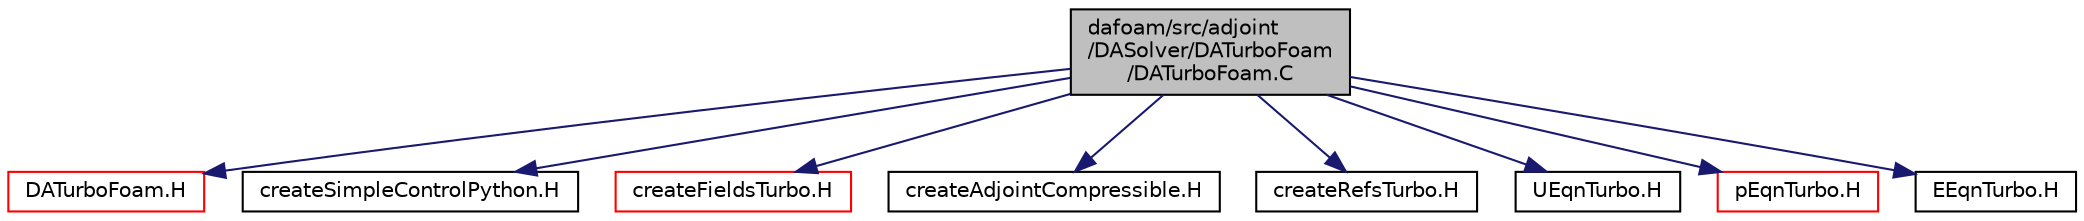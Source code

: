 digraph "dafoam/src/adjoint/DASolver/DATurboFoam/DATurboFoam.C"
{
  bgcolor="transparent";
  edge [fontname="Helvetica",fontsize="10",labelfontname="Helvetica",labelfontsize="10"];
  node [fontname="Helvetica",fontsize="10",shape=record];
  Node0 [label="dafoam/src/adjoint\l/DASolver/DATurboFoam\l/DATurboFoam.C",height=0.2,width=0.4,color="black", fillcolor="grey75", style="filled", fontcolor="black"];
  Node0 -> Node1 [color="midnightblue",fontsize="10",style="solid",fontname="Helvetica"];
  Node1 [label="DATurboFoam.H",height=0.2,width=0.4,color="red",URL="$DATurboFoam_8H.html"];
  Node0 -> Node56 [color="midnightblue",fontsize="10",style="solid",fontname="Helvetica"];
  Node56 [label="createSimpleControlPython.H",height=0.2,width=0.4,color="black",URL="$createSimpleControlPython_8H.html"];
  Node0 -> Node57 [color="midnightblue",fontsize="10",style="solid",fontname="Helvetica"];
  Node57 [label="createFieldsTurbo.H",height=0.2,width=0.4,color="red",URL="$createFieldsTurbo_8H.html"];
  Node0 -> Node60 [color="midnightblue",fontsize="10",style="solid",fontname="Helvetica"];
  Node60 [label="createAdjointCompressible.H",height=0.2,width=0.4,color="black",URL="$createAdjointCompressible_8H.html"];
  Node0 -> Node61 [color="midnightblue",fontsize="10",style="solid",fontname="Helvetica"];
  Node61 [label="createRefsTurbo.H",height=0.2,width=0.4,color="black",URL="$createRefsTurbo_8H.html"];
  Node0 -> Node62 [color="midnightblue",fontsize="10",style="solid",fontname="Helvetica"];
  Node62 [label="UEqnTurbo.H",height=0.2,width=0.4,color="black",URL="$UEqnTurbo_8H.html"];
  Node0 -> Node63 [color="midnightblue",fontsize="10",style="solid",fontname="Helvetica"];
  Node63 [label="pEqnTurbo.H",height=0.2,width=0.4,color="red",URL="$pEqnTurbo_8H.html"];
  Node0 -> Node65 [color="midnightblue",fontsize="10",style="solid",fontname="Helvetica"];
  Node65 [label="EEqnTurbo.H",height=0.2,width=0.4,color="black",URL="$EEqnTurbo_8H.html"];
}
